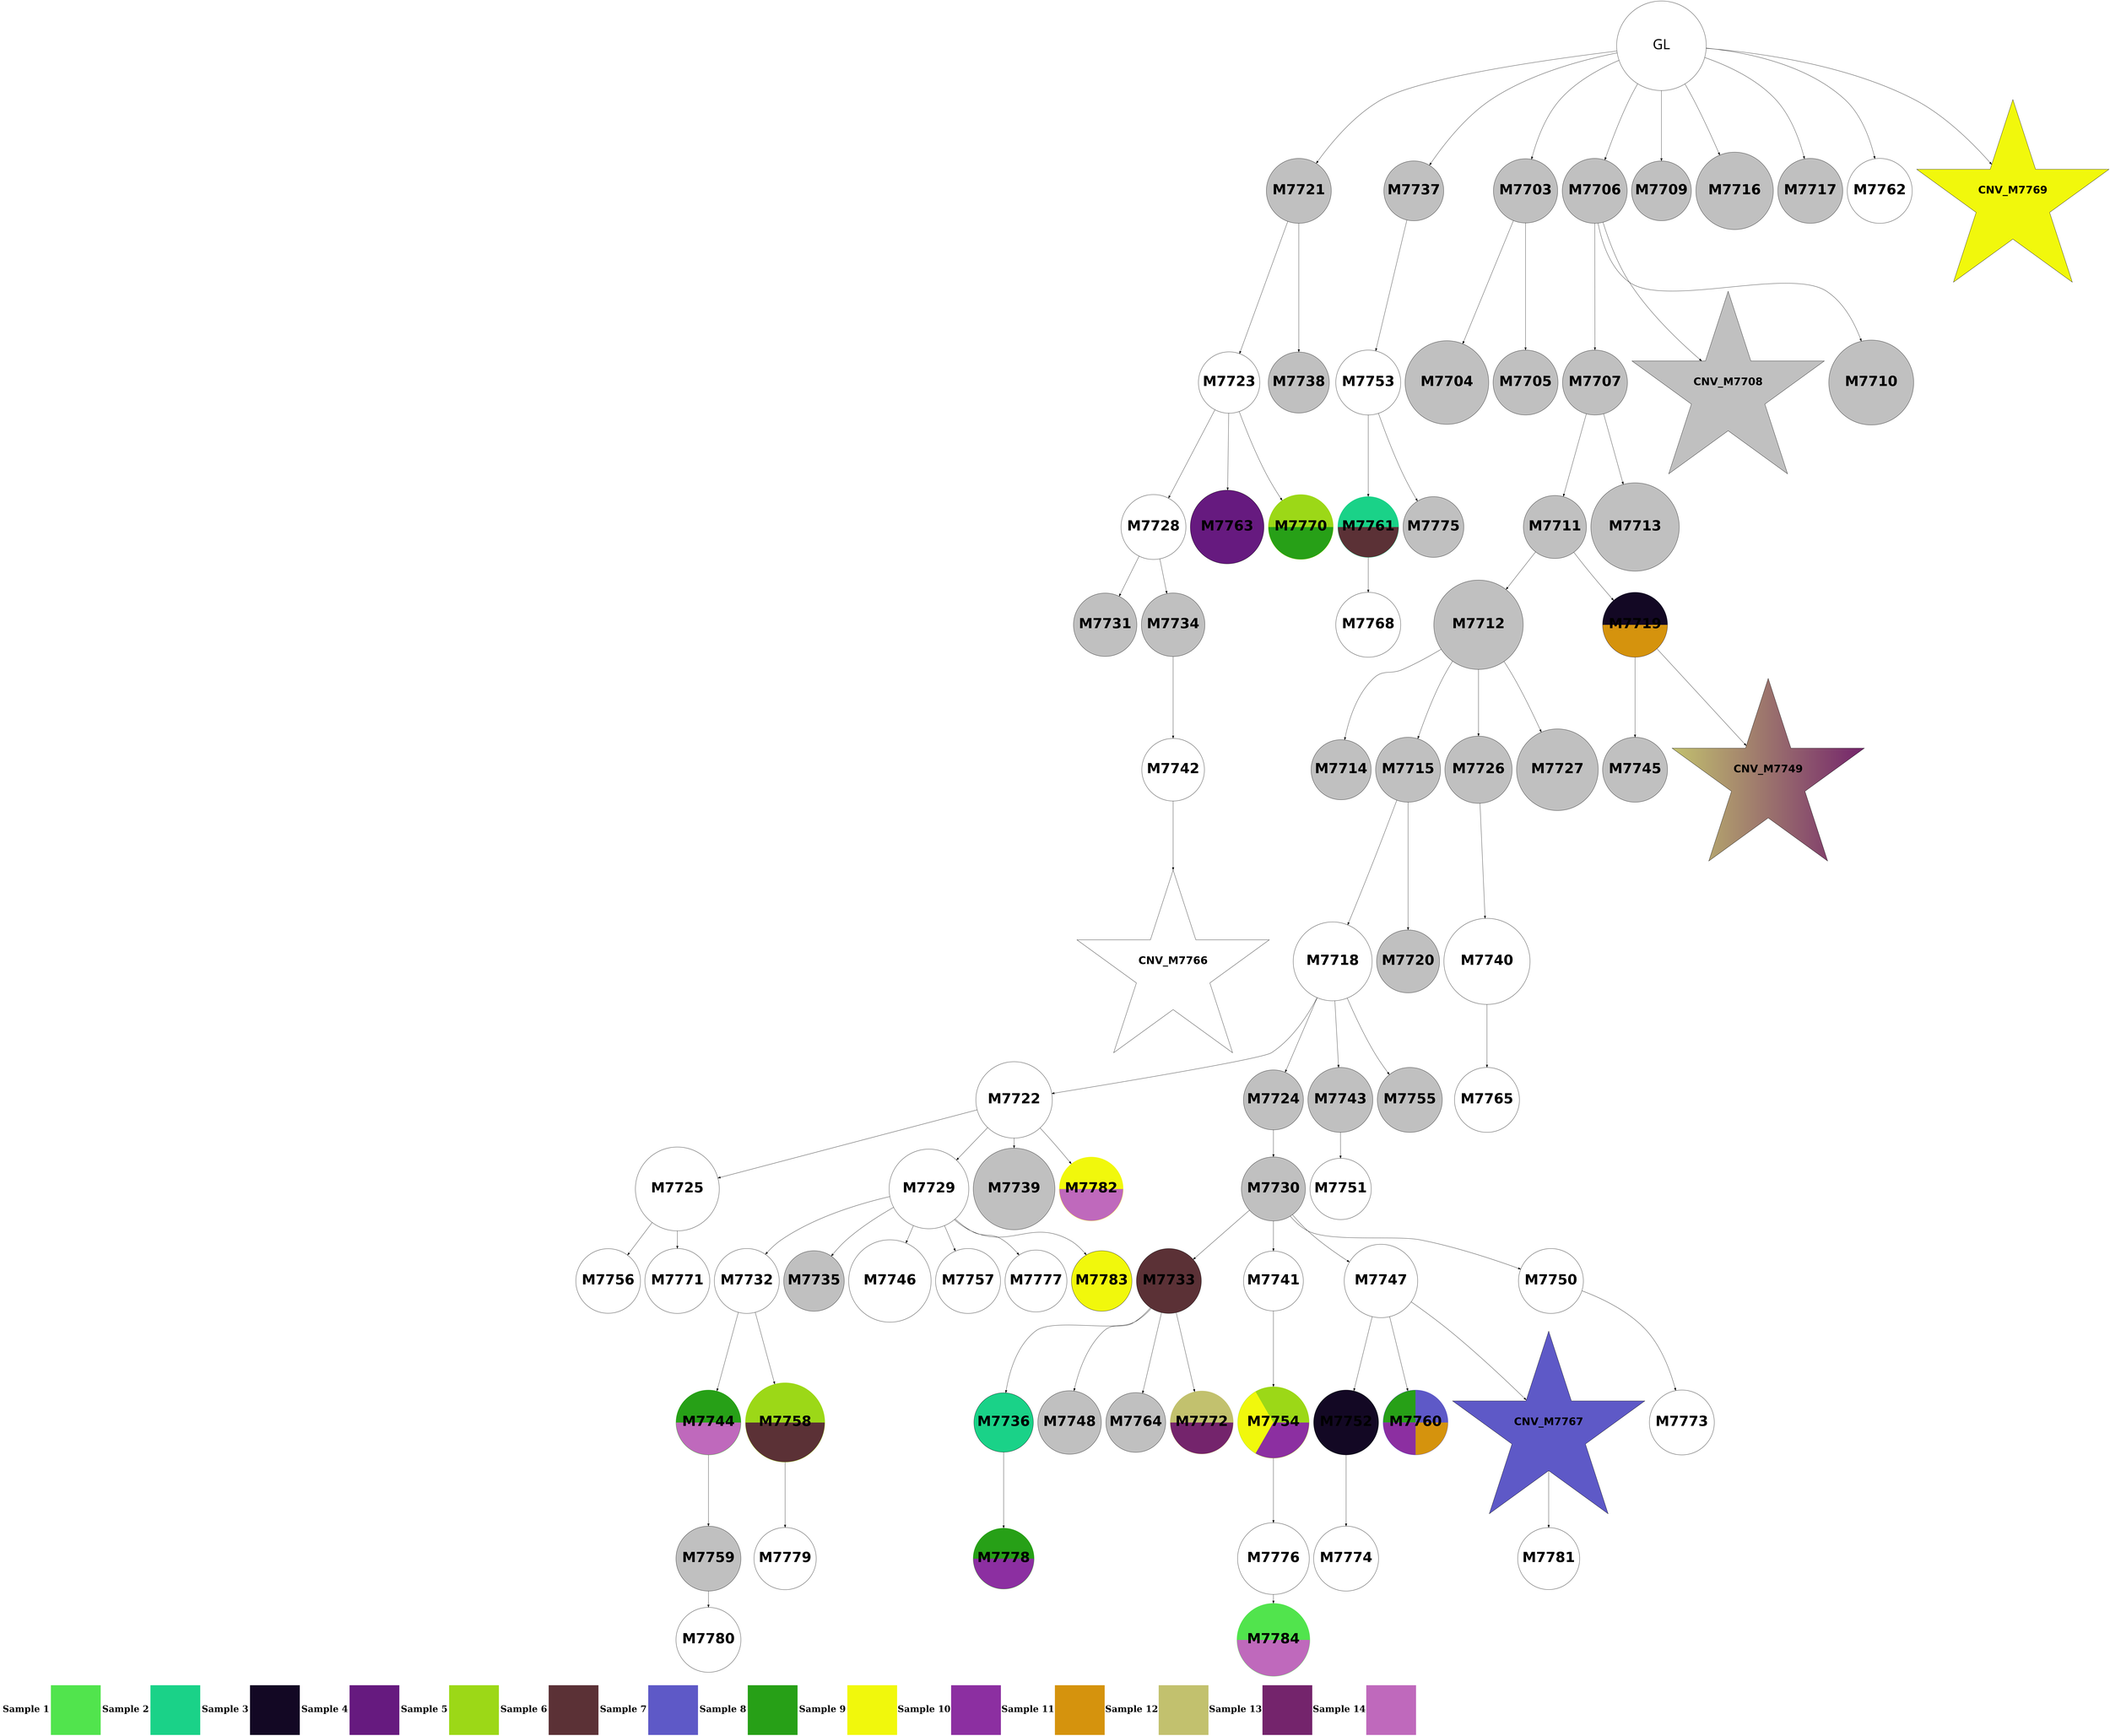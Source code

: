 digraph G { 
rankdir=TB;
7746 -> 7747;
7746 -> 7754;
7747 -> 7749;
7747 -> 7750;
7747 -> 7761;
7747 -> 7762;
7811 -> 7819;
7750 -> 7753;
7750 -> 7755;
7753 -> 7757;
7753 -> 7759;
7753 -> 7778;
7753 -> 7790;
7754 -> 7780;
7754 -> 7784;
7756 -> 7758;
7756 -> 7773;
7757 -> 7760;
7757 -> 7764;
7757 -> 7774;
7757 -> 7817;
7758 -> 7763;
7758 -> 7798;
7758 -> 7805;
7759 -> 7765;
7760 -> 7791;
7760 -> 7806;
7761 -> 7775;
7763 -> 7766;
7763 -> 7769;
7764 -> 7767;
7764 -> 7770;
7764 -> 7781;
7764 -> 7792;
7764 -> 7812;
7764 -> 7818;
7765 -> 7768;
7765 -> 7776;
7765 -> 7782;
7765 -> 7785;
7767 -> 7779;
7767 -> 7793;
7768 -> 7771;
7768 -> 7783;
7768 -> 7799;
7768 -> 7807;
7769 -> 7777;
7771 -> 7813;
7772 -> 7788;
7775 -> 7800;
7776 -> 7789;
7777 -> 7801;
7778 -> 7786;
7779 -> 7794;
7782 -> 7787;
7782 -> 7795;
7782 -> 7802;
7785 -> 7808;
7787 -> 7809;
7788 -> 7796;
7788 -> 7810;
7789 -> 7811;
7793 -> 7814;
7794 -> 7815;
7796 -> 7803;
7737 -> 7738;
7737 -> 7741;
7737 -> 7744;
7737 -> 7751;
7737 -> 7752;
7737 -> 7756;
7737 -> 7772;
7737 -> 7797;
7737 -> 7804;
7738 -> 7739;
7738 -> 7740;
7802 -> 7816;
7741 -> 7742;
7741 -> 7743;
7741 -> 7745;
7742 -> 7746;
7742 -> 7748;
7790 [shape=circle style=filled fillcolor=grey fontname="helvetica-bold" fontsize=56 label="M7755" width=0.72 height=2 ];
7765 [shape=circle style=filled fillcolor=grey fontname="helvetica-bold" fontsize=56 label="M7730" width=3.57 height=2 ];
7779 [shape=circle style=wedged color="#27a017:#bf69bc" fontname="helvetica-bold" fontsize=56 label="M7744" width=0.07 height=2 ];
7743 [shape=star style=filled fillcolor=grey fontname="helvetica-bold" fontsize=42 label="CNV_M7708"];
7817 [shape=circle style=wedged color="#f1f80c:#bf69bc" fontname="helvetica-bold" fontsize=56 label="M7782" width=2.11 height=2 ];
7819 [shape=circle style=wedged color="#51e44d:#bf69bc" fontname="helvetica-bold" fontsize=56 label="M7784" width=4.07 height=2 ];
7813 [shape=circle style=wedged color="#27a017:#8c2fa1" fontname="helvetica-bold" fontsize=56 label="M7778" width=2.67 height=2 ];
7758 [shape=circle style=filled fillcolor=white fontname="helvetica-bold" fontsize=56 label="M7723" width=2.57 height=2 ];
7774 [shape=circle style=filled fillcolor=grey fontname="helvetica-bold" fontsize=56 label="M7739" width=4.56 height=2 ];
7744 [shape=circle style=filled fillcolor=grey fontname="helvetica-bold" fontsize=56 label="M7709" width=3.11 height=2 ];
7773 [shape=circle style=filled fillcolor=grey fontname="helvetica-bold" fontsize=56 label="M7738" width=3.4 height=2 ];
7778 [shape=circle style=filled fillcolor=grey fontname="helvetica-bold" fontsize=56 label="M7743" width=1.08 height=2 ];
7769 [shape=circle style=filled fillcolor=grey fontname="helvetica-bold" fontsize=56 label="M7734" width=2.15 height=2 ];
7797 [shape=circle style=filled fillcolor=white fontname="helvetica-bold" fontsize=56 label="M7762" width=1.12 height=2 ];
7767 [shape=circle style=filled fillcolor=white fontname="helvetica-bold" fontsize=56 label="M7732" width=1.44 height=2 ];
7814 [shape=circle style=filled fillcolor=white fontname="helvetica-bold" fontsize=56 label="M7779" width=3.47 height=2 ];
7784 [shape=star style=filled fillcolor="#c2c16e:#74246c" fontname="helvetica-bold" fontsize=42 label="CNV_M7749"];
7759 [shape=circle style=filled fillcolor=grey fontname="helvetica-bold" fontsize=56 label="M7724" width=3.02 height=2 ];
7798 [shape=circle style=filled fillcolor="#661a7f" fontname="helvetica-bold" fontsize=56 label="M7763" width=4.11 height=2 ];
7740 [shape=circle style=filled fillcolor=grey fontname="helvetica-bold" fontsize=56 label="M7705" width=1.68 height=2 ];
7748 [shape=circle style=filled fillcolor=grey fontname="helvetica-bold" fontsize=56 label="M7713" width=4.93 height=2 ];
7745 [shape=circle style=filled fillcolor=grey fontname="helvetica-bold" fontsize=56 label="M7710" width=4.73 height=2 ];
7805 [shape=circle style=wedged color="#9cd817:#27a017" fontname="helvetica-bold" fontsize=56 label="M7770" width=1.8 height=2 ];
7800 [shape=circle style=filled fillcolor=white fontname="helvetica-bold" fontsize=56 label="M7765" width=1.26 height=2 ];
7810 [shape=circle style=filled fillcolor=grey fontname="helvetica-bold" fontsize=56 label="M7775" width=3.39 height=2 ];
7751 [shape=circle style=filled fillcolor=grey fontname="helvetica-bold" fontsize=56 label="M7716" width=4.32 height=2 ];
7749 [shape=circle style=filled fillcolor=grey fontname="helvetica-bold" fontsize=56 label="M7714" width=2.98 height=2 ];
7794 [shape=circle style=filled fillcolor=grey fontname="helvetica-bold" fontsize=56 label="M7759" width=0.03 height=2 ];
7781 [shape=circle style=filled fillcolor=white fontname="helvetica-bold" fontsize=56 label="M7746" width=4.6 height=2 ];
7789 [shape=circle style=wedged color="#9cd817:#f1f80c:#8c2fa1" fontname="helvetica-bold" fontsize=56 label="M7754" width=3.99 height=2 ];
7802 [shape=star style=filled fillcolor="#5e59c7" fontname="helvetica-bold" fontsize=42 label="CNV_M7767"];
7753 [shape=circle style=filled fillcolor=white fontname="helvetica-bold" fontsize=56 label="M7718" width=4.4 height=2 ];
7815 [shape=circle style=filled fillcolor=white fontname="helvetica-bold" fontsize=56 label="M7780" width=0.21 height=2 ];
7799 [shape=circle style=filled fillcolor=grey fontname="helvetica-bold" fontsize=56 label="M7764" width=3.13 height=2 ];
7787 [shape=circle style=filled fillcolor="#130824" fontname="helvetica-bold" fontsize=56 label="M7752" width=0.66 height=2 ];
7785 [shape=circle style=filled fillcolor=white fontname="helvetica-bold" fontsize=56 label="M7750" width=2.02 height=2 ];
7761 [shape=circle style=filled fillcolor=grey fontname="helvetica-bold" fontsize=56 label="M7726" width=3.75 height=2 ];
7777 [shape=circle style=filled fillcolor=white fontname="helvetica-bold" fontsize=56 label="M7742" width=2.29 height=2 ];
7796 [shape=circle style=wedged color="#1ad288:#5b3136" fontname="helvetica-bold" fontsize=56 label="M7761" width=2.71 height=2 ];
7742 [shape=circle style=filled fillcolor=grey fontname="helvetica-bold" fontsize=56 label="M7707" width=0.16 height=2 ];
7795 [shape=circle style=wedged color="#5e59c7:#27a017:#8c2fa1:#d5930d" fontname="helvetica-bold" fontsize=56 label="M7760" width=0.67 height=2 ];
7764 [shape=circle style=filled fillcolor=white fontname="helvetica-bold" fontsize=56 label="M7729" width=4.45 height=2 ];
7811 [shape=circle style=filled fillcolor=white fontname="helvetica-bold" fontsize=56 label="M7776" width=4 height=2 ];
7755 [shape=circle style=filled fillcolor=grey fontname="helvetica-bold" fontsize=56 label="M7720" width=2.25 height=2 ];
7770 [shape=circle style=filled fillcolor=grey fontname="helvetica-bold" fontsize=56 label="M7735" width=2.8 height=2 ];
7754 [shape=circle style=wedged color="#130824:#d5930d" fontname="helvetica-bold" fontsize=56 label="M7719" width=1.4 height=2 ];
7768 [shape=circle style=filled fillcolor="#5b3136" fontname="helvetica-bold" fontsize=56 label="M7733" width=1.05 height=2 ];
7801 [shape=star style=filled fillcolor=white fontname="helvetica-bold" fontsize=42 label="CNV_M7766"];
7747 [shape=circle style=filled fillcolor=grey fontname="helvetica-bold" fontsize=56 label="M7712" width=4.99 height=2 ];
7782 [shape=circle style=filled fillcolor=white fontname="helvetica-bold" fontsize=56 label="M7747" width=4.1 height=2 ];
7762 [shape=circle style=filled fillcolor=grey fontname="helvetica-bold" fontsize=56 label="M7727" width=4.56 height=2 ];
7783 [shape=circle style=filled fillcolor=grey fontname="helvetica-bold" fontsize=56 label="M7748" width=2.15 height=2 ];
7812 [shape=circle style=filled fillcolor=white fontname="helvetica-bold" fontsize=56 label="M7777" width=2.46 height=2 ];
7737 [label="GL" fontname="arial-bold" fontsize=56 width=5 height=5];
7808 [shape=circle style=filled fillcolor=white fontname="helvetica-bold" fontsize=56 label="M7773" width=1.84 height=2 ];
7752 [shape=circle style=filled fillcolor=grey fontname="helvetica-bold" fontsize=56 label="M7717" width=1.09 height=2 ];
7791 [shape=circle style=filled fillcolor=white fontname="helvetica-bold" fontsize=56 label="M7756" width=2.04 height=2 ];
7780 [shape=circle style=filled fillcolor=grey fontname="helvetica-bold" fontsize=56 label="M7745" width=0.79 height=2 ];
7775 [shape=circle style=filled fillcolor=white fontname="helvetica-bold" fontsize=56 label="M7740" width=4.81 height=2 ];
7776 [shape=circle style=filled fillcolor=white fontname="helvetica-bold" fontsize=56 label="M7741" width=3.04 height=2 ];
7804 [shape=star style=filled fillcolor="#f1f80c" fontname="helvetica-bold" fontsize=42 label="CNV_M7769"];
7809 [shape=circle style=filled fillcolor=white fontname="helvetica-bold" fontsize=56 label="M7774" width=0.88 height=2 ];
7816 [shape=circle style=filled fillcolor=white fontname="helvetica-bold" fontsize=56 label="M7781" width=3.46 height=2 ];
7746 [shape=circle style=filled fillcolor=grey fontname="helvetica-bold" fontsize=56 label="M7711" width=2.22 height=2 ];
7738 [shape=circle style=filled fillcolor=grey fontname="helvetica-bold" fontsize=56 label="M7703" width=3.59 height=2 ];
7760 [shape=circle style=filled fillcolor=white fontname="helvetica-bold" fontsize=56 label="M7725" width=4.68 height=2 ];
7788 [shape=circle style=filled fillcolor=white fontname="helvetica-bold" fontsize=56 label="M7753" width=0.13 height=2 ];
7793 [shape=circle style=wedged color="#9cd817:#5b3136" fontname="helvetica-bold" fontsize=56 label="M7758" width=4.43 height=2 ];
7750 [shape=circle style=filled fillcolor=grey fontname="helvetica-bold" fontsize=56 label="M7715" width=1.07 height=2 ];
7766 [shape=circle style=filled fillcolor=grey fontname="helvetica-bold" fontsize=56 label="M7731" width=2.18 height=2 ];
7786 [shape=circle style=filled fillcolor=white fontname="helvetica-bold" fontsize=56 label="M7751" width=2.58 height=2 ];
7772 [shape=circle style=filled fillcolor=grey fontname="helvetica-bold" fontsize=56 label="M7737" width=3.03 height=2 ];
7757 [shape=circle style=filled fillcolor=white fontname="helvetica-bold" fontsize=56 label="M7722" width=4.27 height=2 ];
7806 [shape=circle style=filled fillcolor=white fontname="helvetica-bold" fontsize=56 label="M7771" width=0.34 height=2 ];
7771 [shape=circle style=filled fillcolor="#1ad288" fontname="helvetica-bold" fontsize=56 label="M7736" width=3.27 height=2 ];
7818 [shape=circle style=filled fillcolor="#f1f80c" fontname="helvetica-bold" fontsize=56 label="M7783" width=3.38 height=2 ];
7739 [shape=circle style=filled fillcolor=grey fontname="helvetica-bold" fontsize=56 label="M7704" width=4.67 height=2 ];
7807 [shape=circle style=wedged color="#c2c16e:#74246c" fontname="helvetica-bold" fontsize=56 label="M7772" width=2.24 height=2 ];
7756 [shape=circle style=filled fillcolor=grey fontname="helvetica-bold" fontsize=56 label="M7721" width=0.64 height=2 ];
7763 [shape=circle style=filled fillcolor=white fontname="helvetica-bold" fontsize=56 label="M7728" width=1.11 height=2 ];
7741 [shape=circle style=filled fillcolor=grey fontname="helvetica-bold" fontsize=56 label="M7706" width=0.66 height=2 ];
7792 [shape=circle style=filled fillcolor=white fontname="helvetica-bold" fontsize=56 label="M7757" width=0.43 height=2 ];
7803 [shape=circle style=filled fillcolor=white fontname="helvetica-bold" fontsize=56 label="M7768" width=0.7 height=2 ];
{rank=sink;
Legend[shape=none, margin=0, label=<<TABLE border="0" cellborder="0" cellspacing="0"> 
<TR><TD width="200" height="200" colspan="1"><FONT POINT-SIZE="36.0"><B>Sample 1</B></FONT></TD><TD width="200" height="200" colspan="1" BGCOLOR="#51e44d"></TD>
<TD width="200" height="200" colspan="1"><FONT POINT-SIZE="36.0"><B>Sample 2</B></FONT></TD><TD width="200" height="200" colspan="1" BGCOLOR="#1ad288"></TD>
<TD width="200" height="200" colspan="1"><FONT POINT-SIZE="36.0"><B>Sample 3</B></FONT></TD><TD width="200" height="200" colspan="1" BGCOLOR="#130824"></TD>
<TD width="200" height="200" colspan="1"><FONT POINT-SIZE="36.0"><B>Sample 4</B></FONT></TD><TD width="200" height="200" colspan="1" BGCOLOR="#661a7f"></TD>
<TD width="200" height="200" colspan="1"><FONT POINT-SIZE="36.0"><B>Sample 5</B></FONT></TD><TD width="200" height="200" colspan="1" BGCOLOR="#9cd817"></TD>
<TD width="200" height="200" colspan="1"><FONT POINT-SIZE="36.0"><B>Sample 6</B></FONT></TD><TD width="200" height="200" colspan="1" BGCOLOR="#5b3136"></TD>
<TD width="200" height="200" colspan="1"><FONT POINT-SIZE="36.0"><B>Sample 7</B></FONT></TD><TD width="200" height="200" colspan="1" BGCOLOR="#5e59c7"></TD>
<TD width="200" height="200" colspan="1"><FONT POINT-SIZE="36.0"><B>Sample 8</B></FONT></TD><TD width="200" height="200" colspan="1" BGCOLOR="#27a017"></TD>
<TD width="200" height="200" colspan="1"><FONT POINT-SIZE="36.0"><B>Sample 9</B></FONT></TD><TD width="200" height="200" colspan="1" BGCOLOR="#f1f80c"></TD>
<TD width="200" height="200" colspan="1"><FONT POINT-SIZE="36.0"><B>Sample 10</B></FONT></TD><TD width="200" height="200" colspan="1" BGCOLOR="#8c2fa1"></TD>
<TD width="200" height="200" colspan="1"><FONT POINT-SIZE="36.0"><B>Sample 11</B></FONT></TD><TD width="200" height="200" colspan="1" BGCOLOR="#d5930d"></TD>
<TD width="200" height="200" colspan="1"><FONT POINT-SIZE="36.0"><B>Sample 12</B></FONT></TD><TD width="200" height="200" colspan="1" BGCOLOR="#c2c16e"></TD>
<TD width="200" height="200" colspan="1"><FONT POINT-SIZE="36.0"><B>Sample 13</B></FONT></TD><TD width="200" height="200" colspan="1" BGCOLOR="#74246c"></TD>
<TD width="200" height="200" colspan="1"><FONT POINT-SIZE="36.0"><B>Sample 14</B></FONT></TD><TD width="200" height="200" colspan="1" BGCOLOR="#bf69bc"></TD>
</TR></TABLE>>];
} 
}